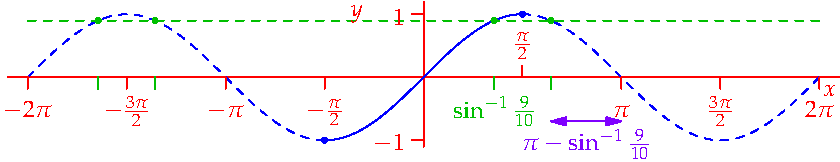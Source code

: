 settings.tex="pdflatex";

texpreamble("\usepackage{amsmath}
\usepackage{amsthm,amssymb}
\usepackage{mathpazo}
\usepackage[svgnames]{xcolor}
");
import graph;

size(420);

real a=asin(0.9);

real f(real x){return sin(x);}
pair F(real x){return (x,f(x));}

path p=graph(F,-pi/2,pi/2,operator..);
path q=graph(F,-2pi,-pi/2,operator..);
path r=graph(F,pi/2,2pi,operator..);

draw(p,blue);
draw(q,blue+dashed);
draw(r,blue+dashed);
xtick(Label("$\sin^{-1}\frac 9{10}$",align=S),a,S,heavygreen);
xtick(a-2pi,S,heavygreen);
xtick(-a-pi,S,heavygreen);
xtick(pi-a,S,heavygreen);

draw((-2pi,0.9)--(2pi,0.9),dashed+heavygreen);

dot((pi/2,1),blue);
dot((-pi/2,-1),blue);
dot((a,0.9),heavygreen);
dot((pi-a,0.9),heavygreen);
dot((-a-pi,0.9),heavygreen);
dot((a-2pi,0.9),heavygreen);

xaxis("$x$",-2.1pi,2.1pi,red);
yaxis("$y$",-1.1,1.2,red,LeftTicks(new real[]{-1,1}));
xtick(Label("$\frac\pi 2$",align=N),pi/2,N,red);
xtick(Label("$-\frac\pi 2$",align=S),-pi/2,S,red);
xtick(Label("$\pi$",align=S),pi,S,red);
xtick(Label("$-\pi$",align=S),-pi,S,red);
xtick(Label("$\frac{3\pi}2$",align=S),3pi/2,S,red);
xtick(Label("$-\frac{3\pi}2$",align=S),-3pi/2,S,red);
xtick(Label("$2\pi$",align=S),2pi,S,red);
xtick(Label("$-2\pi$",align=S),-2pi,S,red);
draw("$\pi-\sin^{-1}\frac 9{10}$",(pi-asin(0.9),-0.7)--(pi,-0.7),purple,Arrows);

